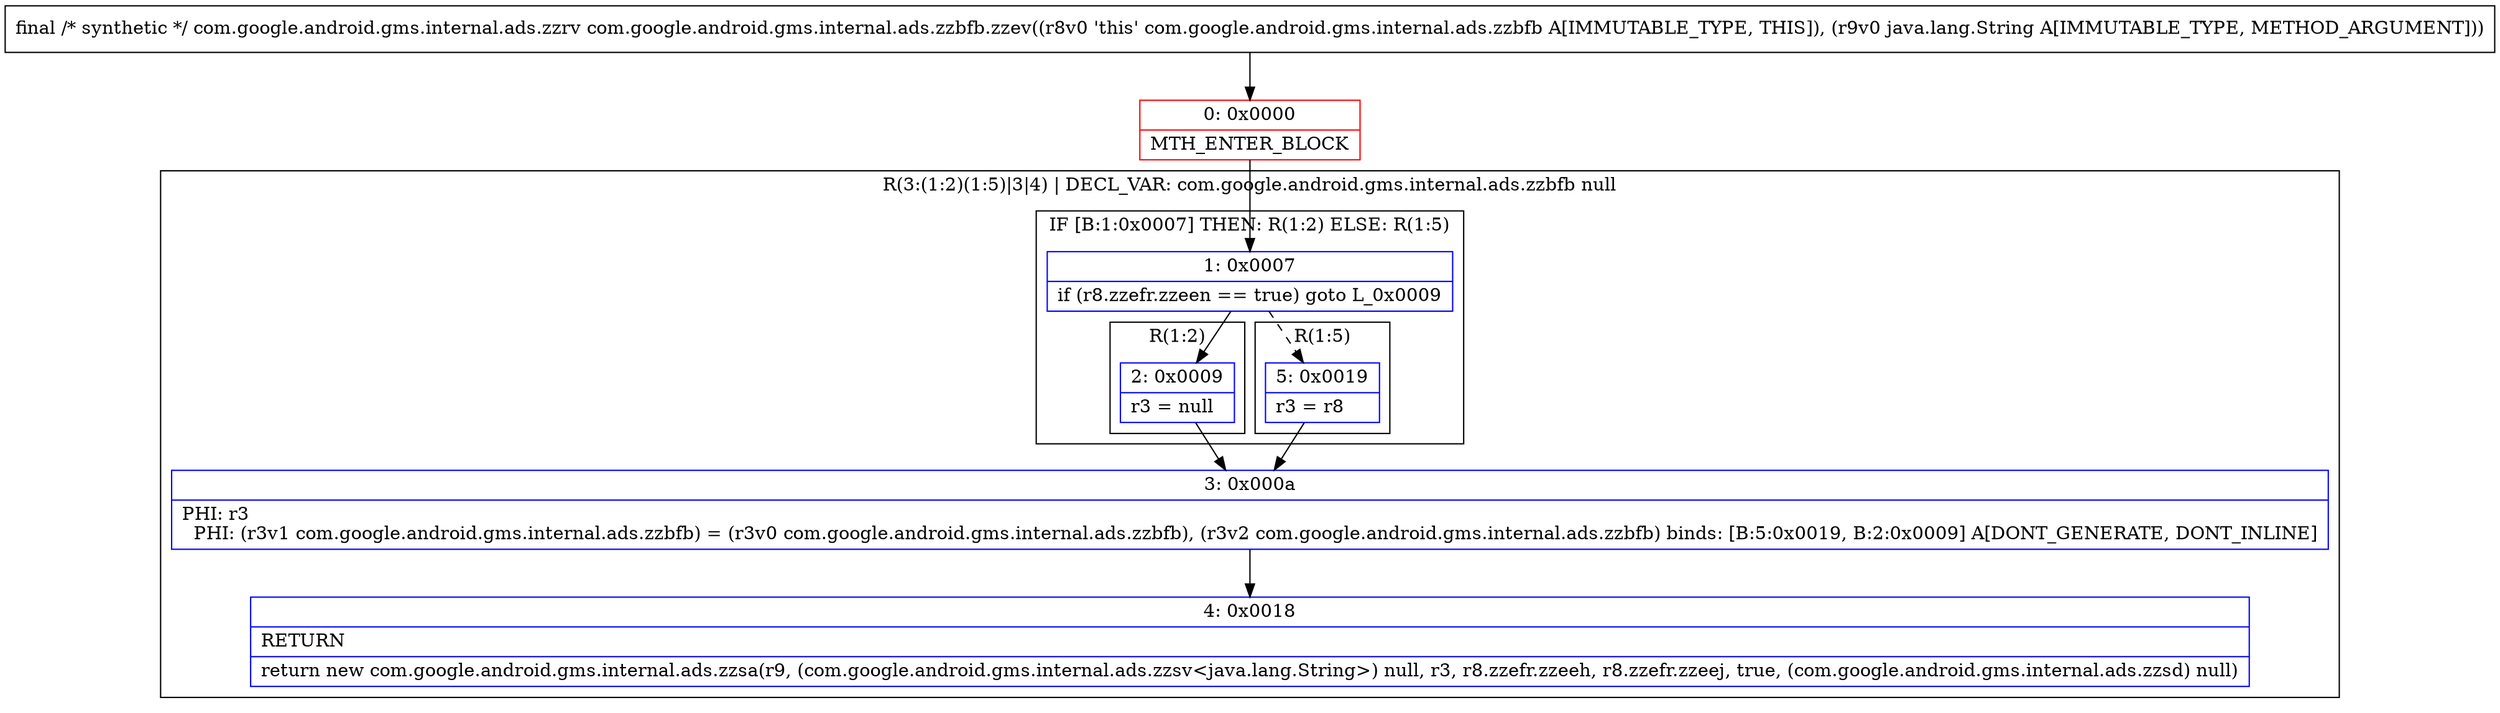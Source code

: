 digraph "CFG forcom.google.android.gms.internal.ads.zzbfb.zzev(Ljava\/lang\/String;)Lcom\/google\/android\/gms\/internal\/ads\/zzrv;" {
subgraph cluster_Region_810155655 {
label = "R(3:(1:2)(1:5)|3|4) | DECL_VAR: com.google.android.gms.internal.ads.zzbfb null\l";
node [shape=record,color=blue];
subgraph cluster_IfRegion_1845250725 {
label = "IF [B:1:0x0007] THEN: R(1:2) ELSE: R(1:5)";
node [shape=record,color=blue];
Node_1 [shape=record,label="{1\:\ 0x0007|if (r8.zzefr.zzeen == true) goto L_0x0009\l}"];
subgraph cluster_Region_1503125690 {
label = "R(1:2)";
node [shape=record,color=blue];
Node_2 [shape=record,label="{2\:\ 0x0009|r3 = null\l}"];
}
subgraph cluster_Region_947303366 {
label = "R(1:5)";
node [shape=record,color=blue];
Node_5 [shape=record,label="{5\:\ 0x0019|r3 = r8\l}"];
}
}
Node_3 [shape=record,label="{3\:\ 0x000a|PHI: r3 \l  PHI: (r3v1 com.google.android.gms.internal.ads.zzbfb) = (r3v0 com.google.android.gms.internal.ads.zzbfb), (r3v2 com.google.android.gms.internal.ads.zzbfb) binds: [B:5:0x0019, B:2:0x0009] A[DONT_GENERATE, DONT_INLINE]\l}"];
Node_4 [shape=record,label="{4\:\ 0x0018|RETURN\l|return new com.google.android.gms.internal.ads.zzsa(r9, (com.google.android.gms.internal.ads.zzsv\<java.lang.String\>) null, r3, r8.zzefr.zzeeh, r8.zzefr.zzeej, true, (com.google.android.gms.internal.ads.zzsd) null)\l}"];
}
Node_0 [shape=record,color=red,label="{0\:\ 0x0000|MTH_ENTER_BLOCK\l}"];
MethodNode[shape=record,label="{final \/* synthetic *\/ com.google.android.gms.internal.ads.zzrv com.google.android.gms.internal.ads.zzbfb.zzev((r8v0 'this' com.google.android.gms.internal.ads.zzbfb A[IMMUTABLE_TYPE, THIS]), (r9v0 java.lang.String A[IMMUTABLE_TYPE, METHOD_ARGUMENT])) }"];
MethodNode -> Node_0;
Node_1 -> Node_2;
Node_1 -> Node_5[style=dashed];
Node_2 -> Node_3;
Node_5 -> Node_3;
Node_3 -> Node_4;
Node_0 -> Node_1;
}

